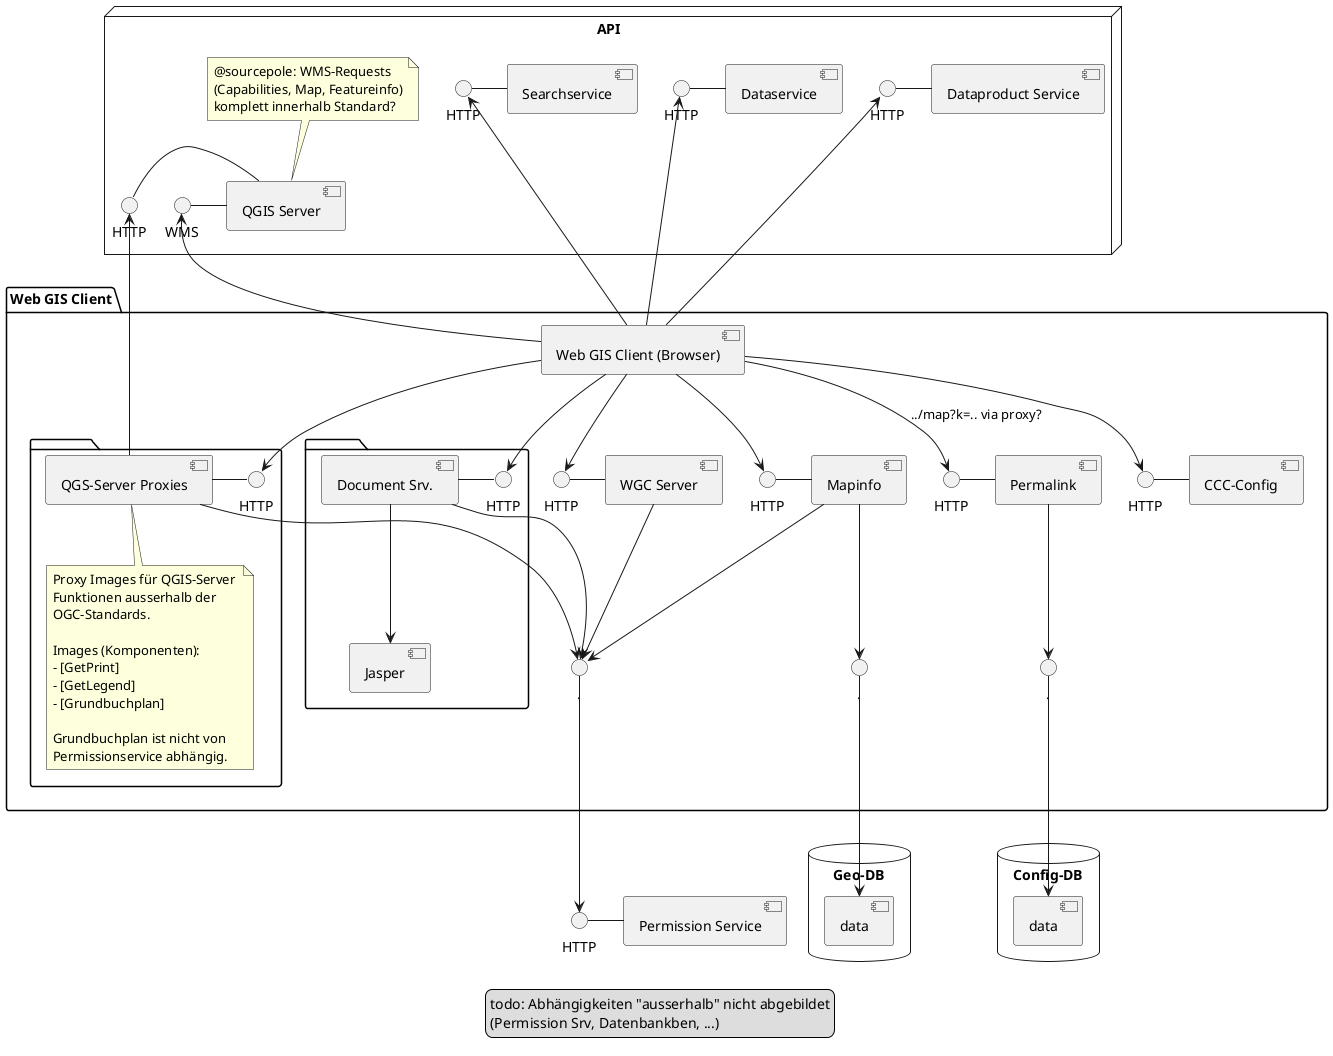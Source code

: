 @startuml
[Permission Service] as ps
() HTTP as psi
psi - ps

database "Config-DB" {
  [data] as config
}

database "Geo-DB" {
  [data] as data
}
  
node "API" {  
together {
  [QGIS Server] as qgs
  () HTTP as qsi
  qsi - qgs
  () WMS as wms
  qgs - wms

  note top of qgs   
    @sourcepole: WMS-Requests
    (Capabilities, Map, Featureinfo)
    komplett innerhalb Standard?
  end note 
}

  [Searchservice] as ss
  () HTTP as ssi
  ssi - ss

  [Dataservice] as ds
  () HTTP as dsi
  dsi - ds

  [Dataproduct Service] as dp
  () HTTP as dpi
  dpi - dp
}

package "Web GIS Client"{

  'Collector Point for Permission Service
  () . as psp 
  psp --> psi

  'Collector Point for Database
  () . as dap 
  dap --> data

  'Collector Point for Konfig-DB
  () . as cop 
  cop --> config

  package {
  [QGS-Server Proxies] as qpr
  () HTTP as qpi
  qpr - qpi
  qpr -up-> qsi
  qpr --> psp
  
  note bottom of qpr
    Proxy Images für QGIS-Server 
    Funktionen ausserhalb der
    OGC-Standards.
    
    Images (Komponenten):
    - [GetPrint]
    - [GetLegend]
    - [Grundbuchplan]
    
    Grundbuchplan ist nicht von
    Permissionservice abhängig.
  end note
  }

  together {
    [WGC Server] as wgc
    () HTTP as wgi
    wgi - wgc
  }
  wgc --> psp

  package {
    [Jasper] as jas
    [Document Srv.] as rep
    () HTTP as repi
    rep --> jas
    rep - repi
    rep --> psp
  }
  
  together {
    [Mapinfo] as mi
    () HTTP as mii
    mii - mi
    mi --> psp
    mi --> dap
  }
   
  together {
    [Permalink] as pl
    () HTTP as pli
    pli - pl
    pl --> cop
  }
  
  together {
    [CCC-Config] as cc
    () HTTP as cci
    cci - cc
  }
  
  
  [Web GIS Client (Browser)] as cl
  cl --> wgi
  cl -up-> wms
  cl -up-> ssi
  cl -up-> dsi
  cl -up-> dpi
  cl --> repi
  cl --> mii
  cl --> pli : ../map?k=.. via proxy?
  cl --> cci
  cl --> qpi
}

legend bottom
  todo: Abhängigkeiten "ausserhalb" nicht abgebildet
  (Permission Srv, Datenbankben, ...)
endlegend
@enduml


